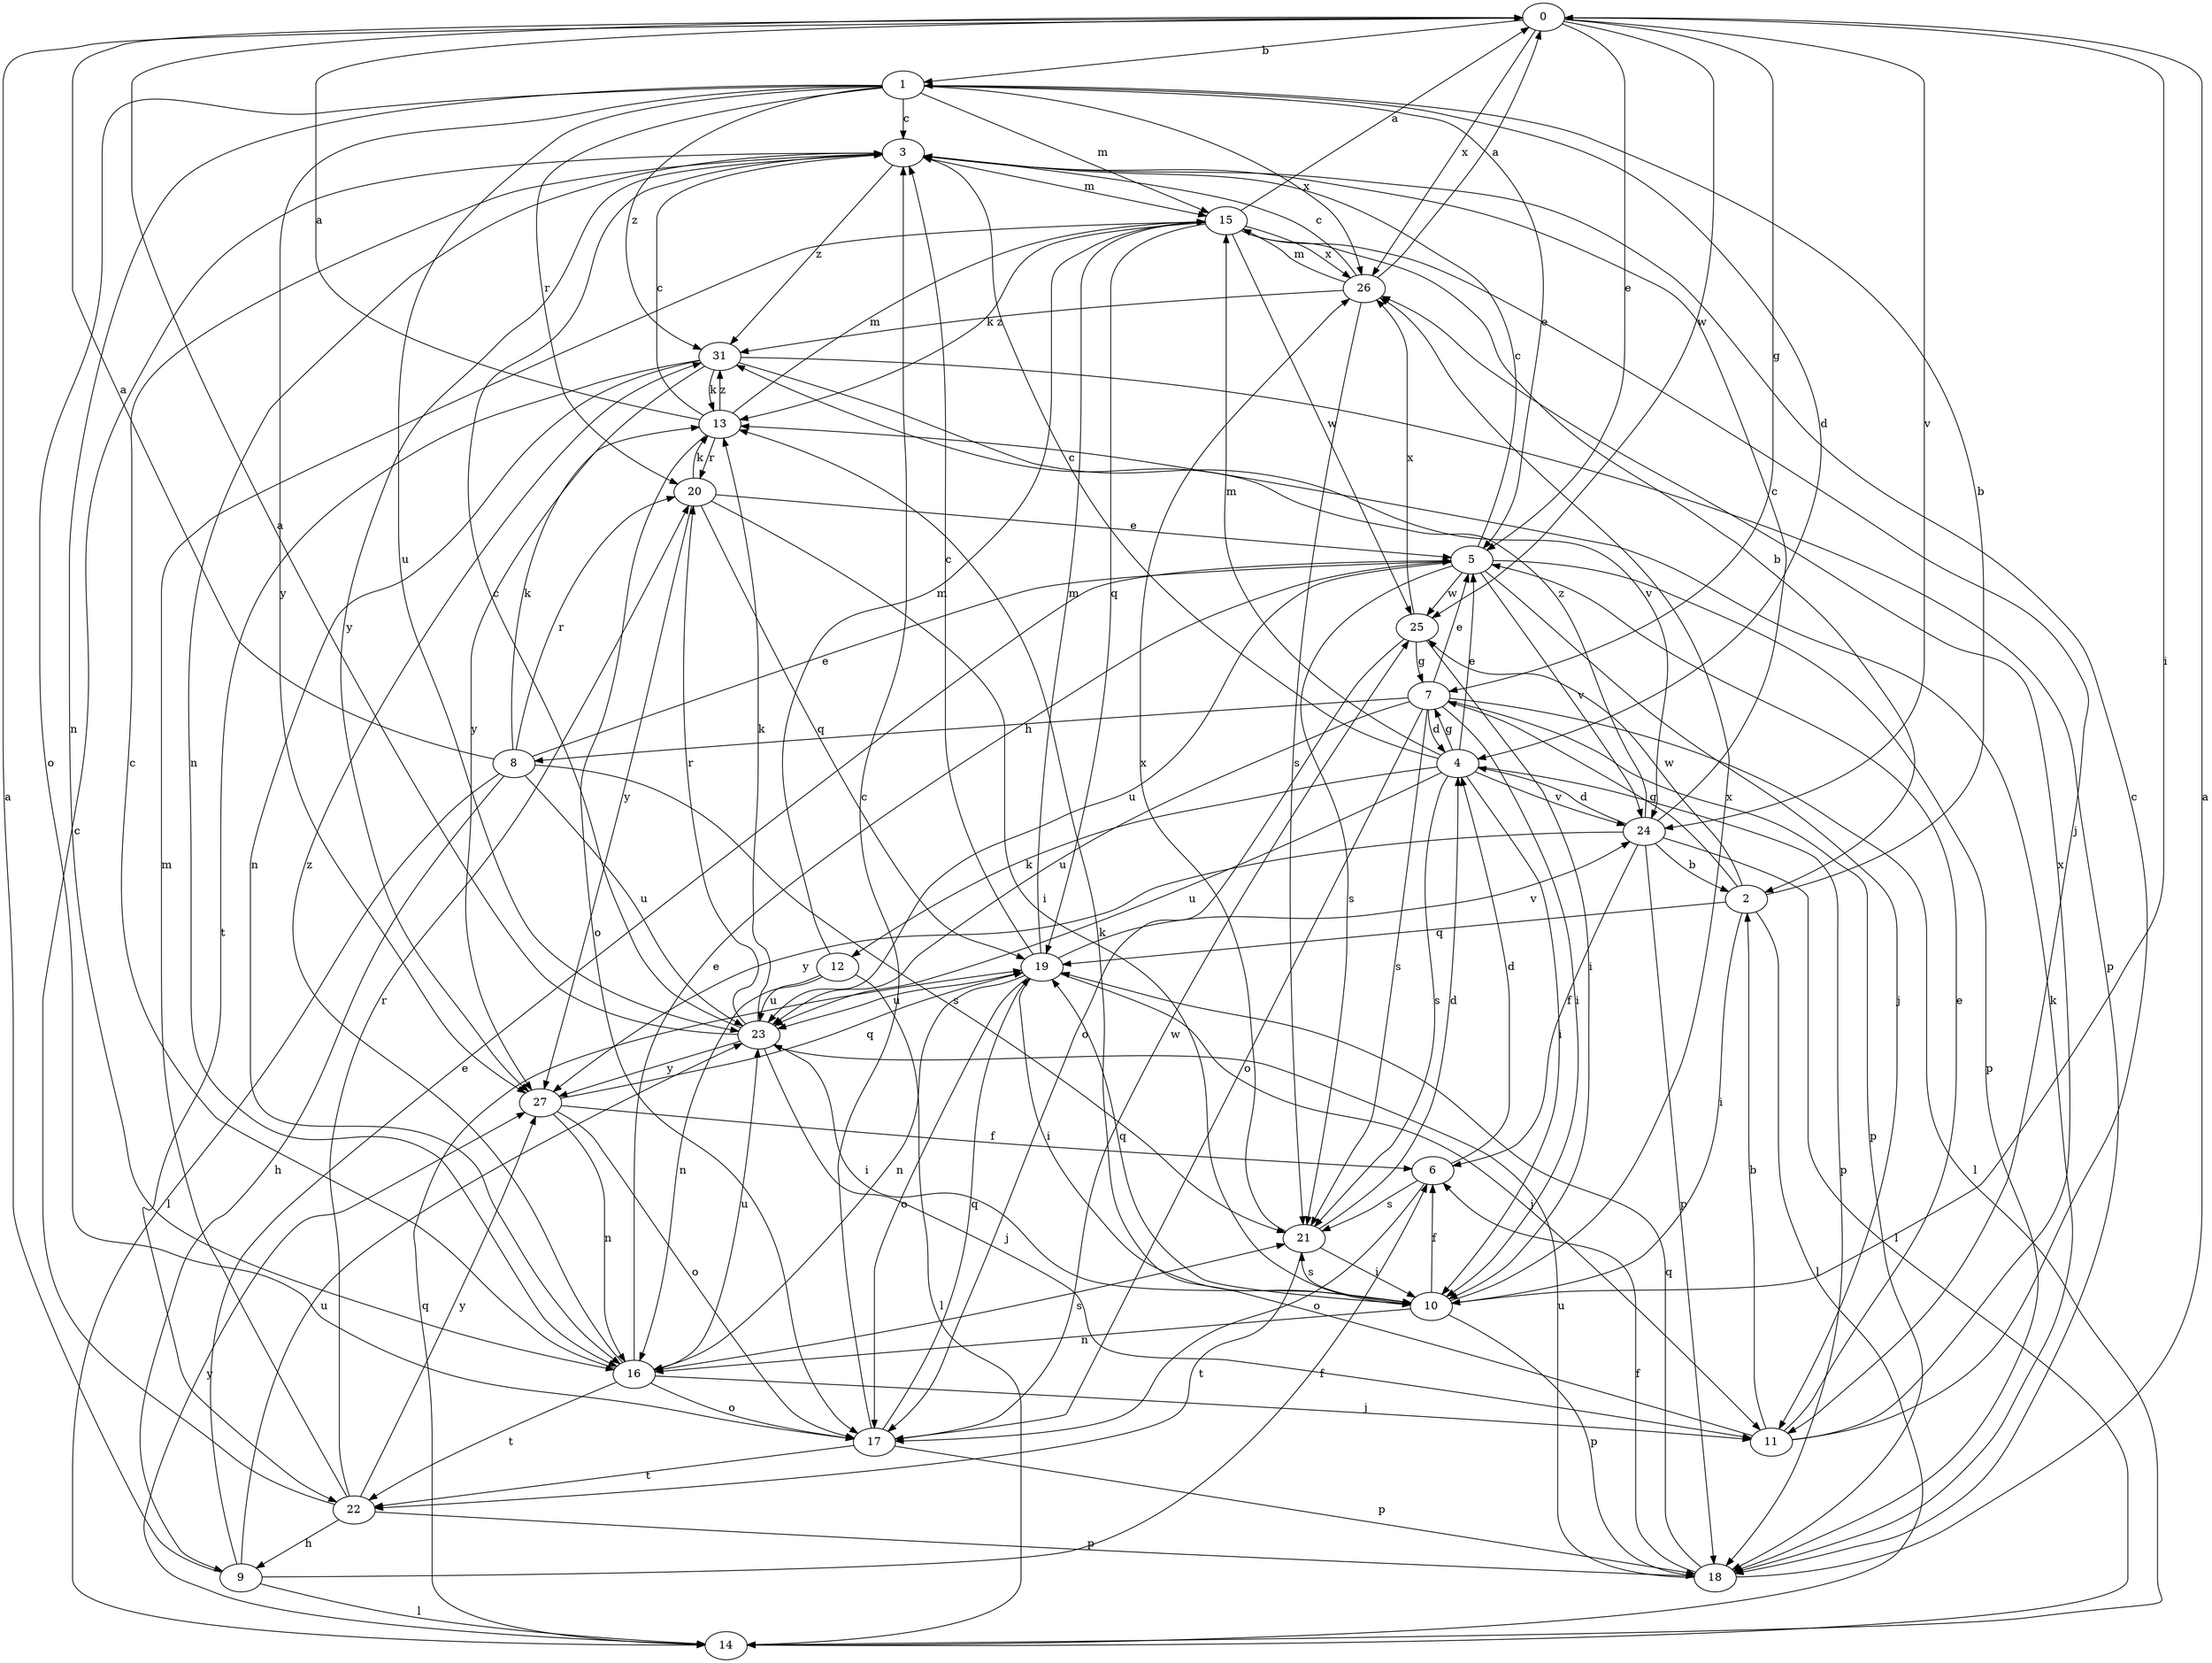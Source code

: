 strict digraph  {
0;
1;
2;
3;
4;
5;
6;
7;
8;
9;
10;
11;
12;
13;
14;
15;
16;
17;
18;
19;
20;
21;
22;
23;
24;
25;
26;
27;
31;
0 -> 1  [label=b];
0 -> 5  [label=e];
0 -> 7  [label=g];
0 -> 10  [label=i];
0 -> 24  [label=v];
0 -> 25  [label=w];
0 -> 26  [label=x];
1 -> 3  [label=c];
1 -> 4  [label=d];
1 -> 5  [label=e];
1 -> 15  [label=m];
1 -> 16  [label=n];
1 -> 17  [label=o];
1 -> 20  [label=r];
1 -> 23  [label=u];
1 -> 26  [label=x];
1 -> 27  [label=y];
1 -> 31  [label=z];
2 -> 1  [label=b];
2 -> 7  [label=g];
2 -> 10  [label=i];
2 -> 14  [label=l];
2 -> 19  [label=q];
2 -> 25  [label=w];
3 -> 15  [label=m];
3 -> 16  [label=n];
3 -> 27  [label=y];
3 -> 31  [label=z];
4 -> 3  [label=c];
4 -> 5  [label=e];
4 -> 7  [label=g];
4 -> 10  [label=i];
4 -> 12  [label=k];
4 -> 15  [label=m];
4 -> 18  [label=p];
4 -> 21  [label=s];
4 -> 23  [label=u];
4 -> 24  [label=v];
5 -> 3  [label=c];
5 -> 11  [label=j];
5 -> 18  [label=p];
5 -> 21  [label=s];
5 -> 23  [label=u];
5 -> 24  [label=v];
5 -> 25  [label=w];
6 -> 4  [label=d];
6 -> 17  [label=o];
6 -> 21  [label=s];
7 -> 4  [label=d];
7 -> 5  [label=e];
7 -> 8  [label=h];
7 -> 10  [label=i];
7 -> 14  [label=l];
7 -> 17  [label=o];
7 -> 18  [label=p];
7 -> 21  [label=s];
7 -> 23  [label=u];
8 -> 0  [label=a];
8 -> 5  [label=e];
8 -> 9  [label=h];
8 -> 13  [label=k];
8 -> 14  [label=l];
8 -> 20  [label=r];
8 -> 21  [label=s];
8 -> 23  [label=u];
9 -> 0  [label=a];
9 -> 5  [label=e];
9 -> 6  [label=f];
9 -> 14  [label=l];
9 -> 23  [label=u];
10 -> 6  [label=f];
10 -> 16  [label=n];
10 -> 18  [label=p];
10 -> 19  [label=q];
10 -> 21  [label=s];
10 -> 26  [label=x];
11 -> 2  [label=b];
11 -> 3  [label=c];
11 -> 5  [label=e];
11 -> 13  [label=k];
11 -> 26  [label=x];
12 -> 14  [label=l];
12 -> 15  [label=m];
12 -> 16  [label=n];
12 -> 23  [label=u];
13 -> 0  [label=a];
13 -> 3  [label=c];
13 -> 15  [label=m];
13 -> 17  [label=o];
13 -> 20  [label=r];
13 -> 31  [label=z];
14 -> 19  [label=q];
14 -> 27  [label=y];
15 -> 0  [label=a];
15 -> 2  [label=b];
15 -> 11  [label=j];
15 -> 13  [label=k];
15 -> 19  [label=q];
15 -> 25  [label=w];
15 -> 26  [label=x];
16 -> 3  [label=c];
16 -> 5  [label=e];
16 -> 11  [label=j];
16 -> 17  [label=o];
16 -> 21  [label=s];
16 -> 22  [label=t];
16 -> 23  [label=u];
16 -> 31  [label=z];
17 -> 3  [label=c];
17 -> 18  [label=p];
17 -> 19  [label=q];
17 -> 22  [label=t];
17 -> 25  [label=w];
18 -> 0  [label=a];
18 -> 6  [label=f];
18 -> 13  [label=k];
18 -> 19  [label=q];
18 -> 23  [label=u];
19 -> 3  [label=c];
19 -> 10  [label=i];
19 -> 11  [label=j];
19 -> 15  [label=m];
19 -> 16  [label=n];
19 -> 17  [label=o];
19 -> 23  [label=u];
19 -> 24  [label=v];
20 -> 5  [label=e];
20 -> 10  [label=i];
20 -> 13  [label=k];
20 -> 19  [label=q];
20 -> 27  [label=y];
21 -> 4  [label=d];
21 -> 10  [label=i];
21 -> 22  [label=t];
21 -> 26  [label=x];
22 -> 3  [label=c];
22 -> 9  [label=h];
22 -> 15  [label=m];
22 -> 18  [label=p];
22 -> 20  [label=r];
22 -> 27  [label=y];
23 -> 0  [label=a];
23 -> 3  [label=c];
23 -> 10  [label=i];
23 -> 11  [label=j];
23 -> 13  [label=k];
23 -> 20  [label=r];
23 -> 27  [label=y];
24 -> 2  [label=b];
24 -> 3  [label=c];
24 -> 4  [label=d];
24 -> 6  [label=f];
24 -> 14  [label=l];
24 -> 18  [label=p];
24 -> 27  [label=y];
24 -> 31  [label=z];
25 -> 7  [label=g];
25 -> 10  [label=i];
25 -> 17  [label=o];
25 -> 26  [label=x];
26 -> 0  [label=a];
26 -> 3  [label=c];
26 -> 15  [label=m];
26 -> 21  [label=s];
26 -> 31  [label=z];
27 -> 6  [label=f];
27 -> 16  [label=n];
27 -> 17  [label=o];
27 -> 19  [label=q];
31 -> 13  [label=k];
31 -> 16  [label=n];
31 -> 18  [label=p];
31 -> 22  [label=t];
31 -> 24  [label=v];
31 -> 27  [label=y];
}
